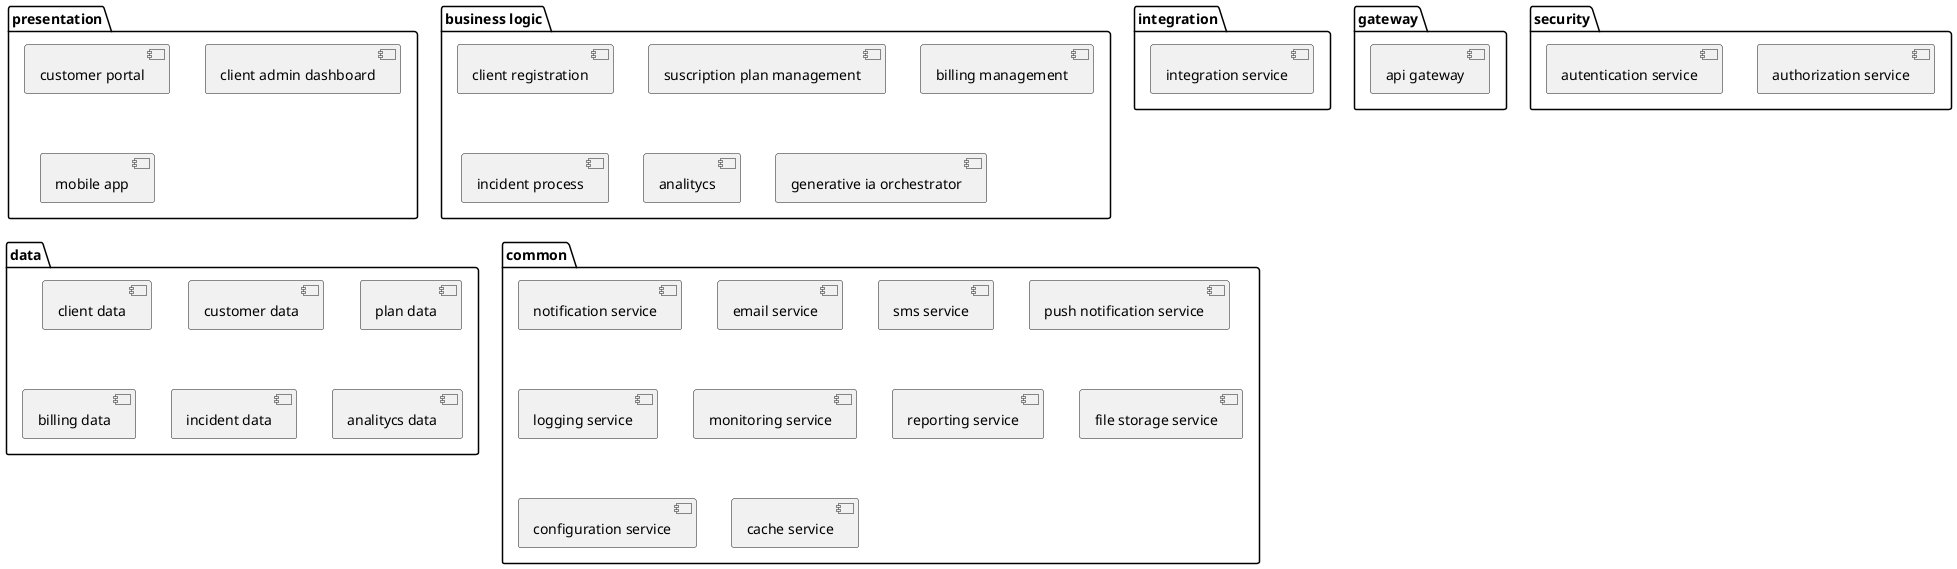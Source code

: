 @startuml
package "presentation" {
    component "customer portal"
    component "client admin dashboard"
    component "mobile app"
}

package "integration" {
    component "integration service"
}

package gateway {
    component "api gateway"
}

package security {
    component "authorization service"
    component "autentication service"
}

package "business logic" {
    component "client registration"
    component "suscription plan management"
    component "billing management"
    component "incident process"
    component analitycs
    component "generative ia orchestrator"
}

package data {
    component "client data"
    component "customer data"
    component "plan data"
    component "billing data"
    component "incident data"
    component "analitycs data"
}

package common {
    component "notification service"
    component "email service"
    component "sms service"
    component "push notification service"
    component "logging service"
    component "monitoring service"
    component "reporting service"
    component "file storage service"
    component "configuration service"
    component "cache service"
}

@enduml